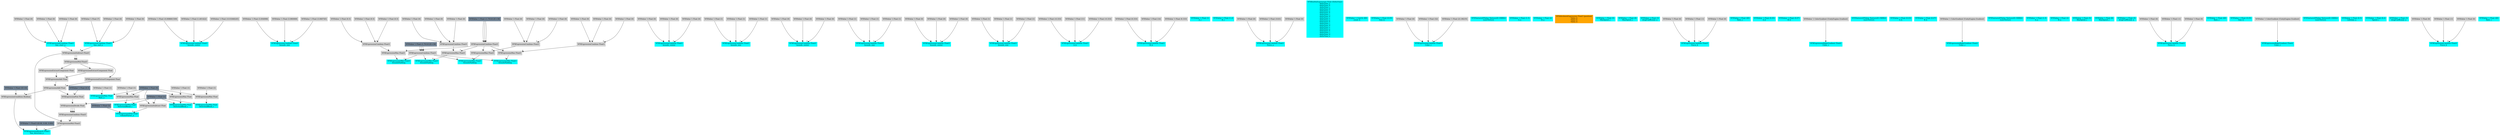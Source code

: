 digraph G {
node0 [shape="box" color="cyan" style="filled" label="VFXExpressionMax Float
Rate_a"]
node1 [shape="box" color="lightgray" style="filled" label="VFXValue`1 Float (1)"]
node2 [shape="box" color="lightslategray" style="filled" label="VFXValue`1 Float (0)"]
node3 [shape="box" color="cyan" style="filled" label="VFXExpressionCombine Float3
bounds_center"]
node4 [shape="box" color="lightgray" style="filled" label="VFXValue`1 Float (-0.008661509)"]
node5 [shape="box" color="lightgray" style="filled" label="VFXValue`1 Float (1.401422)"]
node6 [shape="box" color="lightgray" style="filled" label="VFXValue`1 Float (-0.01848245)"]
node7 [shape="box" color="cyan" style="filled" label="VFXExpressionCombine Float3
bounds_size"]
node8 [shape="box" color="lightgray" style="filled" label="VFXValue`1 Float (3.004998)"]
node9 [shape="box" color="lightgray" style="filled" label="VFXValue`1 Float (3.960069)"]
node10 [shape="box" color="lightgray" style="filled" label="VFXValue`1 Float (3.060745)"]
node11 [shape="box" color="cyan" style="filled" label="VFXExpressionMin Float3
boundsPadding"]
node12 [shape="box" color="lightgray" style="filled" label="VFXExpressionMax Float3"]
node13 [shape="box" color="lightgray" style="filled" label="VFXExpressionCombine Float3"]
node14 [shape="box" color="lightgray" style="filled" label="VFXValue`1 Float (0.5)"]
node15 [shape="box" color="lightgray" style="filled" label="VFXValue`1 Float (0.5)"]
node16 [shape="box" color="lightgray" style="filled" label="VFXValue`1 Float (0.5)"]
node17 [shape="box" color="lightgray" style="filled" label="VFXExpressionCombine Float3"]
node18 [shape="box" color="lightslategray" style="filled" label="VFXValue`1 Float (-1.701412E+38)"]
node19 [shape="box" color="lightgray" style="filled" label="VFXExpressionCombine Float3"]
node20 [shape="box" color="lightslategray" style="filled" label="VFXValue`1 Float (1.701412E+38)"]
node21 [shape="box" color="cyan" style="filled" label="VFXExpressionCombine Float3
bounds_center"]
node22 [shape="box" color="lightgray" style="filled" label="VFXValue`1 Float (0)"]
node23 [shape="box" color="lightgray" style="filled" label="VFXValue`1 Float (0)"]
node24 [shape="box" color="lightgray" style="filled" label="VFXValue`1 Float (0)"]
node25 [shape="box" color="cyan" style="filled" label="VFXExpressionCombine Float3
bounds_size"]
node26 [shape="box" color="lightgray" style="filled" label="VFXValue`1 Float (1)"]
node27 [shape="box" color="lightgray" style="filled" label="VFXValue`1 Float (1)"]
node28 [shape="box" color="lightgray" style="filled" label="VFXValue`1 Float (1)"]
node29 [shape="box" color="cyan" style="filled" label="VFXExpressionMin Float3
boundsPadding"]
node30 [shape="box" color="lightgray" style="filled" label="VFXExpressionMax Float3"]
node31 [shape="box" color="lightgray" style="filled" label="VFXExpressionCombine Float3"]
node32 [shape="box" color="lightgray" style="filled" label="VFXValue`1 Float (0)"]
node33 [shape="box" color="lightgray" style="filled" label="VFXValue`1 Float (0)"]
node34 [shape="box" color="lightgray" style="filled" label="VFXValue`1 Float (0)"]
node35 [shape="box" color="cyan" style="filled" label="VFXExpressionCombine Float3
bounds_center"]
node36 [shape="box" color="lightgray" style="filled" label="VFXValue`1 Float (0)"]
node37 [shape="box" color="lightgray" style="filled" label="VFXValue`1 Float (0)"]
node38 [shape="box" color="lightgray" style="filled" label="VFXValue`1 Float (0)"]
node39 [shape="box" color="cyan" style="filled" label="VFXExpressionCombine Float3
bounds_size"]
node40 [shape="box" color="lightgray" style="filled" label="VFXValue`1 Float (1)"]
node41 [shape="box" color="lightgray" style="filled" label="VFXValue`1 Float (1)"]
node42 [shape="box" color="lightgray" style="filled" label="VFXValue`1 Float (1)"]
node43 [shape="box" color="cyan" style="filled" label="VFXExpressionMin Float3
boundsPadding"]
node44 [shape="box" color="lightgray" style="filled" label="VFXExpressionMax Float3"]
node45 [shape="box" color="lightgray" style="filled" label="VFXExpressionCombine Float3"]
node46 [shape="box" color="lightgray" style="filled" label="VFXValue`1 Float (0)"]
node47 [shape="box" color="lightgray" style="filled" label="VFXValue`1 Float (0)"]
node48 [shape="box" color="lightgray" style="filled" label="VFXValue`1 Float (0)"]
node49 [shape="box" color="cyan" style="filled" label="VFXExpressionCombine Float3
bounds_center"]
node50 [shape="box" color="lightgray" style="filled" label="VFXValue`1 Float (0)"]
node51 [shape="box" color="lightgray" style="filled" label="VFXValue`1 Float (0)"]
node52 [shape="box" color="lightgray" style="filled" label="VFXValue`1 Float (0)"]
node53 [shape="box" color="cyan" style="filled" label="VFXExpressionCombine Float3
bounds_size"]
node54 [shape="box" color="lightgray" style="filled" label="VFXValue`1 Float (1)"]
node55 [shape="box" color="lightgray" style="filled" label="VFXValue`1 Float (1)"]
node56 [shape="box" color="lightgray" style="filled" label="VFXValue`1 Float (1)"]
node57 [shape="box" color="cyan" style="filled" label="VFXExpressionMin Float3
boundsPadding"]
node58 [shape="box" color="lightgray" style="filled" label="VFXExpressionMax Float3"]
node59 [shape="box" color="lightgray" style="filled" label="VFXExpressionCombine Float3"]
node60 [shape="box" color="lightgray" style="filled" label="VFXValue`1 Float (0)"]
node61 [shape="box" color="lightgray" style="filled" label="VFXValue`1 Float (0)"]
node62 [shape="box" color="lightgray" style="filled" label="VFXValue`1 Float (0)"]
node63 [shape="box" color="cyan" style="filled" label="VFXExpressionCombine Float3
line_start_a"]
node64 [shape="box" color="lightgray" style="filled" label="VFXValue`1 Float (0)"]
node65 [shape="box" color="lightgray" style="filled" label="VFXValue`1 Float (0)"]
node66 [shape="box" color="lightgray" style="filled" label="VFXValue`1 Float (0)"]
node67 [shape="box" color="cyan" style="filled" label="VFXExpressionCombine Float3
line_end_a"]
node68 [shape="box" color="lightgray" style="filled" label="VFXValue`1 Float (7)"]
node69 [shape="box" color="lightgray" style="filled" label="VFXValue`1 Float (0)"]
node70 [shape="box" color="lightgray" style="filled" label="VFXValue`1 Float (0)"]
node71 [shape="box" color="cyan" style="filled" label="VFXExpressionPow Float
volumeFactor_a"]
node72 [shape="box" color="lightgray" style="filled" label="VFXExpressionSubtract Float"]
node73 [shape="box" color="lightslategray" style="filled" label="VFXValue`1 Float (1)"]
node74 [shape="box" color="lightslategray" style="filled" label="VFXValue`1 Float (3)"]
node75 [shape="box" color="cyan" style="filled" label="VFXExpressionBranch Float3
line_direction_a"]
node76 [shape="box" color="lightgray" style="filled" label="VFXExpressionCondition Boolean"]
node77 [shape="box" color="lightgray" style="filled" label="VFXExpressionAdd Float"]
node78 [shape="box" color="lightgray" style="filled" label="VFXExpressionAdd Float"]
node79 [shape="box" color="lightgray" style="filled" label="VFXExpressionExtractComponent Float"]
node80 [shape="box" color="lightgray" style="filled" label="VFXExpressionMul Float3"]
node81 [shape="box" color="lightgray" style="filled" label="VFXExpressionSubtract Float3"]
node82 [shape="box" color="lightgray" style="filled" label="VFXExpressionExtractComponent Float"]
node83 [shape="box" color="lightgray" style="filled" label="VFXExpressionExtractComponent Float"]
node84 [shape="box" color="lightslategray" style="filled" label="VFXValue`1 Float (1E-10)"]
node85 [shape="box" color="lightslategray" style="filled" label="VFXValue`1 Float3 ((0.00, 0.00, 0.00))"]
node86 [shape="box" color="lightgray" style="filled" label="VFXExpressionMul Float3"]
node87 [shape="box" color="lightgray" style="filled" label="VFXExpressionCombine Float3"]
node88 [shape="box" color="lightgray" style="filled" label="VFXExpressionDivide Float"]
node89 [shape="box" color="lightgray" style="filled" label="VFXExpressionPow Float"]
node90 [shape="box" color="lightslategray" style="filled" label="VFXValue`1 Float (0.5)"]
node91 [shape="box" color="cyan" style="filled" label="VFXExpressionCombine Float3
A_b"]
node92 [shape="box" color="lightgray" style="filled" label="VFXValue`1 Float (-0.333)"]
node93 [shape="box" color="lightgray" style="filled" label="VFXValue`1 Float (11)"]
node94 [shape="box" color="lightgray" style="filled" label="VFXValue`1 Float (-0.333)"]
node95 [shape="box" color="cyan" style="filled" label="VFXExpressionCombine Float3
B_b"]
node96 [shape="box" color="lightgray" style="filled" label="VFXValue`1 Float (0.333)"]
node97 [shape="box" color="lightgray" style="filled" label="VFXValue`1 Float (14)"]
node98 [shape="box" color="lightgray" style="filled" label="VFXValue`1 Float (0.333)"]
node99 [shape="box" color="cyan" style="filled" label="VFXValue`1 Float (1)
A_c"]
node100 [shape="box" color="cyan" style="filled" label="VFXValue`1 Float (1.2)
B_c"]
node101 [shape="box" color="cyan" style="filled" label="VFXExpressionCombine Float3
Force_a"]
node102 [shape="box" color="lightgray" style="filled" label="VFXValue`1 Float (0)"]
node103 [shape="box" color="lightgray" style="filled" label="VFXValue`1 Float (-9.81)"]
node104 [shape="box" color="lightgray" style="filled" label="VFXValue`1 Float (0)"]
node105 [shape="box" color="cyan" style="filled" label="VFXBuiltInExpression Float (DeltaTime)
deltaTime_a
deltaTime_b
deltaTime_c
deltaTime_d
deltaTime_a
deltaTime_b
deltaTime_c
deltaTime_d
deltaTime_e
deltaTime_a
deltaTime_b
deltaTime_c
deltaTime_d
deltaTime_e
deltaTime_a
deltaTime_b
deltaTime_c
deltaTime_d
deltaTime_e"]
node106 [shape="box" color="cyan" style="filled" label="VFXValue`1 Uint32 (80)
count_b"]
node107 [shape="box" color="cyan" style="filled" label="VFXValue`1 Float (0.05)
Size_b"]
node108 [shape="box" color="cyan" style="filled" label="VFXExpressionCombine Float3
Color_c"]
node109 [shape="box" color="lightgray" style="filled" label="VFXValue`1 Float (0)"]
node110 [shape="box" color="lightgray" style="filled" label="VFXValue`1 Float (32)"]
node111 [shape="box" color="lightgray" style="filled" label="VFXValue`1 Float (21.08235)"]
node112 [shape="box" color="cyan" style="filled" label="VFXTexture2DValue Texture2D (58962)
mainTexture"]
node113 [shape="box" color="cyan" style="filled" label="VFXValue`1 Float (1.5)
A_a"]
node114 [shape="box" color="cyan" style="filled" label="VFXValue`1 Float (2)
B_a"]
node115 [shape="box" color="orange" style="filled" label="VFXAttributeExpression Float3 (position)
Value_b
Value_b
Value_b"]
node116 [shape="box" color="cyan" style="filled" label="VFXValue`1 Float (5)
MinSpeed_c"]
node117 [shape="box" color="cyan" style="filled" label="VFXValue`1 Float (6)
MaxSpeed_c"]
node118 [shape="box" color="cyan" style="filled" label="VFXExpressionMin Float
DirectionBlend_c"]
node119 [shape="box" color="lightgray" style="filled" label="VFXExpressionMax Float"]
node120 [shape="box" color="lightgray" style="filled" label="VFXValue`1 Float (1)"]
node121 [shape="box" color="cyan" style="filled" label="VFXValue`1 Float (3)
dragCoefficient_a"]
node122 [shape="box" color="cyan" style="filled" label="VFXExpressionCombine Float3
Force_b"]
node123 [shape="box" color="lightgray" style="filled" label="VFXValue`1 Float (0)"]
node124 [shape="box" color="lightgray" style="filled" label="VFXValue`1 Float (-1)"]
node125 [shape="box" color="lightgray" style="filled" label="VFXValue`1 Float (0)"]
node126 [shape="box" color="cyan" style="filled" label="VFXValue`1 Float (40)
Rate_c"]
node127 [shape="box" color="cyan" style="filled" label="VFXValue`1 Float (0.03)
A_b"]
node128 [shape="box" color="cyan" style="filled" label="VFXValue`1 Float (0.07)
B_b"]
node129 [shape="box" color="cyan" style="filled" label="VFXExpressionBakeGradient Float2
Color_c"]
node130 [shape="box" color="lightgray" style="filled" label="VFXValue`1 ColorGradient (UnityEngine.Gradient)"]
node131 [shape="box" color="cyan" style="filled" label="VFXTexture2DValue Texture2D (58962)
mainTexture"]
node132 [shape="box" color="cyan" style="filled" label="VFXValue`1 Float (0.03)
A_b"]
node133 [shape="box" color="cyan" style="filled" label="VFXValue`1 Float (0.07)
B_b"]
node134 [shape="box" color="cyan" style="filled" label="VFXExpressionBakeGradient Float2
Color_c"]
node135 [shape="box" color="lightgray" style="filled" label="VFXValue`1 ColorGradient (UnityEngine.Gradient)"]
node136 [shape="box" color="cyan" style="filled" label="VFXTexture2DValue Texture2D (58962)
mainTexture"]
node137 [shape="box" color="cyan" style="filled" label="VFXValue`1 Float (1.5)
A_a"]
node138 [shape="box" color="cyan" style="filled" label="VFXValue`1 Float (2)
B_a"]
node139 [shape="box" color="cyan" style="filled" label="VFXValue`1 Float (5)
MinSpeed_c"]
node140 [shape="box" color="cyan" style="filled" label="VFXValue`1 Float (6)
MaxSpeed_c"]
node141 [shape="box" color="cyan" style="filled" label="VFXExpressionMin Float
DirectionBlend_c"]
node142 [shape="box" color="lightgray" style="filled" label="VFXExpressionMax Float"]
node143 [shape="box" color="lightgray" style="filled" label="VFXValue`1 Float (1)"]
node144 [shape="box" color="cyan" style="filled" label="VFXValue`1 Float (3)
dragCoefficient_a"]
node145 [shape="box" color="cyan" style="filled" label="VFXExpressionCombine Float3
Force_b"]
node146 [shape="box" color="lightgray" style="filled" label="VFXValue`1 Float (0)"]
node147 [shape="box" color="lightgray" style="filled" label="VFXValue`1 Float (-1)"]
node148 [shape="box" color="lightgray" style="filled" label="VFXValue`1 Float (0)"]
node149 [shape="box" color="cyan" style="filled" label="VFXValue`1 Float (40)
Rate_c"]
node150 [shape="box" color="cyan" style="filled" label="VFXValue`1 Float (0.05)
Size_b"]
node151 [shape="box" color="cyan" style="filled" label="VFXExpressionBakeGradient Float2
Color_c"]
node152 [shape="box" color="lightgray" style="filled" label="VFXValue`1 ColorGradient (UnityEngine.Gradient)"]
node153 [shape="box" color="cyan" style="filled" label="VFXTexture2DValue Texture2D (58962)
mainTexture"]
node154 [shape="box" color="cyan" style="filled" label="VFXValue`1 Float (0.5)
Lifetime_a"]
node155 [shape="box" color="cyan" style="filled" label="VFXValue`1 Float (0.2)
Speed_c"]
node156 [shape="box" color="cyan" style="filled" label="VFXExpressionMin Float
DirectionBlend_c"]
node157 [shape="box" color="lightgray" style="filled" label="VFXExpressionMax Float"]
node158 [shape="box" color="lightgray" style="filled" label="VFXValue`1 Float (1)"]
node159 [shape="box" color="cyan" style="filled" label="VFXValue`1 Float (3)
dragCoefficient_a"]
node160 [shape="box" color="cyan" style="filled" label="VFXExpressionCombine Float3
Force_b"]
node161 [shape="box" color="lightgray" style="filled" label="VFXValue`1 Float (0)"]
node162 [shape="box" color="lightgray" style="filled" label="VFXValue`1 Float (-1)"]
node163 [shape="box" color="lightgray" style="filled" label="VFXValue`1 Float (0)"]
node164 [shape="box" color="cyan" style="filled" label="VFXValue`1 Float (40)
Rate_c"]
node1 -> node0 [headlabel="0"]
node2 -> node0 [headlabel="1"]
node4 -> node3 [headlabel="0"]
node5 -> node3 [headlabel="1"]
node6 -> node3 [headlabel="2"]
node8 -> node7 [headlabel="0"]
node9 -> node7 [headlabel="1"]
node10 -> node7 [headlabel="2"]
node12 -> node11 [headlabel="0"]
node19 -> node11 [headlabel="1"]
node13 -> node12 [headlabel="0"]
node17 -> node12 [headlabel="1"]
node14 -> node13 [headlabel="0"]
node15 -> node13 [headlabel="1"]
node16 -> node13 [headlabel="2"]
node18 -> node17 [headlabel="0"]
node18 -> node17 [headlabel="1"]
node18 -> node17 [headlabel="2"]
node20 -> node19 [headlabel="0"]
node20 -> node19 [headlabel="1"]
node20 -> node19 [headlabel="2"]
node22 -> node21 [headlabel="0"]
node23 -> node21 [headlabel="1"]
node24 -> node21 [headlabel="2"]
node26 -> node25 [headlabel="0"]
node27 -> node25 [headlabel="1"]
node28 -> node25 [headlabel="2"]
node30 -> node29 [headlabel="0"]
node19 -> node29 [headlabel="1"]
node31 -> node30 [headlabel="0"]
node17 -> node30 [headlabel="1"]
node32 -> node31 [headlabel="0"]
node33 -> node31 [headlabel="1"]
node34 -> node31 [headlabel="2"]
node36 -> node35 [headlabel="0"]
node37 -> node35 [headlabel="1"]
node38 -> node35 [headlabel="2"]
node40 -> node39 [headlabel="0"]
node41 -> node39 [headlabel="1"]
node42 -> node39 [headlabel="2"]
node44 -> node43 [headlabel="0"]
node19 -> node43 [headlabel="1"]
node45 -> node44 [headlabel="0"]
node17 -> node44 [headlabel="1"]
node46 -> node45 [headlabel="0"]
node47 -> node45 [headlabel="1"]
node48 -> node45 [headlabel="2"]
node50 -> node49 [headlabel="0"]
node51 -> node49 [headlabel="1"]
node52 -> node49 [headlabel="2"]
node54 -> node53 [headlabel="0"]
node55 -> node53 [headlabel="1"]
node56 -> node53 [headlabel="2"]
node58 -> node57 [headlabel="0"]
node19 -> node57 [headlabel="1"]
node59 -> node58 [headlabel="0"]
node17 -> node58 [headlabel="1"]
node60 -> node59 [headlabel="0"]
node61 -> node59 [headlabel="1"]
node62 -> node59 [headlabel="2"]
node64 -> node63 [headlabel="0"]
node65 -> node63 [headlabel="1"]
node66 -> node63 [headlabel="2"]
node68 -> node67 [headlabel="0"]
node69 -> node67 [headlabel="1"]
node70 -> node67 [headlabel="2"]
node72 -> node71 [headlabel="0"]
node74 -> node71 [headlabel="1"]
node73 -> node72 [headlabel="0"]
node2 -> node72 [headlabel="1"]
node76 -> node75 [headlabel="0"]
node85 -> node75 [headlabel="1"]
node86 -> node75 [headlabel="2"]
node77 -> node76 [headlabel="0"]
node84 -> node76 [headlabel="1"]
node78 -> node77 [headlabel="0"]
node83 -> node77 [headlabel="1"]
node79 -> node78 [headlabel="0"]
node82 -> node78 [headlabel="1"]
node80 -> node79 
node81 -> node80 [headlabel="0"]
node81 -> node80 [headlabel="1"]
node67 -> node81 [headlabel="0"]
node63 -> node81 [headlabel="1"]
node80 -> node82 
node80 -> node83 
node81 -> node86 [headlabel="0"]
node87 -> node86 [headlabel="1"]
node88 -> node87 [headlabel="0"]
node88 -> node87 [headlabel="1"]
node88 -> node87 [headlabel="2"]
node73 -> node88 [headlabel="0"]
node89 -> node88 [headlabel="1"]
node77 -> node89 [headlabel="0"]
node90 -> node89 [headlabel="1"]
node92 -> node91 [headlabel="0"]
node93 -> node91 [headlabel="1"]
node94 -> node91 [headlabel="2"]
node96 -> node95 [headlabel="0"]
node97 -> node95 [headlabel="1"]
node98 -> node95 [headlabel="2"]
node102 -> node101 [headlabel="0"]
node103 -> node101 [headlabel="1"]
node104 -> node101 [headlabel="2"]
node109 -> node108 [headlabel="0"]
node110 -> node108 [headlabel="1"]
node111 -> node108 [headlabel="2"]
node119 -> node118 [headlabel="0"]
node73 -> node118 [headlabel="1"]
node120 -> node119 [headlabel="0"]
node2 -> node119 [headlabel="1"]
node123 -> node122 [headlabel="0"]
node124 -> node122 [headlabel="1"]
node125 -> node122 [headlabel="2"]
node130 -> node129 
node135 -> node134 
node142 -> node141 [headlabel="0"]
node73 -> node141 [headlabel="1"]
node143 -> node142 [headlabel="0"]
node2 -> node142 [headlabel="1"]
node146 -> node145 [headlabel="0"]
node147 -> node145 [headlabel="1"]
node148 -> node145 [headlabel="2"]
node152 -> node151 
node157 -> node156 [headlabel="0"]
node73 -> node156 [headlabel="1"]
node158 -> node157 [headlabel="0"]
node2 -> node157 [headlabel="1"]
node161 -> node160 [headlabel="0"]
node162 -> node160 [headlabel="1"]
node163 -> node160 [headlabel="2"]
}
